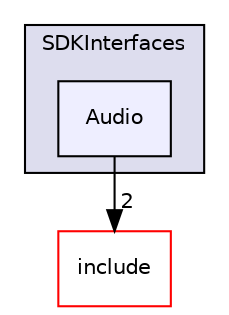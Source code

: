 digraph "/workplace/avs-device-sdk/AVSCommon/SDKInterfaces/test/AVSCommon/SDKInterfaces/Audio" {
  compound=true
  node [ fontsize="10", fontname="Helvetica"];
  edge [ labelfontsize="10", labelfontname="Helvetica"];
  subgraph clusterdir_fd08e2d492364730d424f6256176d09b {
    graph [ bgcolor="#ddddee", pencolor="black", label="SDKInterfaces" fontname="Helvetica", fontsize="10", URL="dir_fd08e2d492364730d424f6256176d09b.html"]
  dir_7d945fba5d7574c3838e625b40e73e04 [shape=box, label="Audio", style="filled", fillcolor="#eeeeff", pencolor="black", URL="dir_7d945fba5d7574c3838e625b40e73e04.html"];
  }
  dir_17341252d14ec499eb3e1f7903ffcdf5 [shape=box label="include" fillcolor="white" style="filled" color="red" URL="dir_17341252d14ec499eb3e1f7903ffcdf5.html"];
  dir_7d945fba5d7574c3838e625b40e73e04->dir_17341252d14ec499eb3e1f7903ffcdf5 [headlabel="2", labeldistance=1.5 headhref="dir_000186_000155.html"];
}
